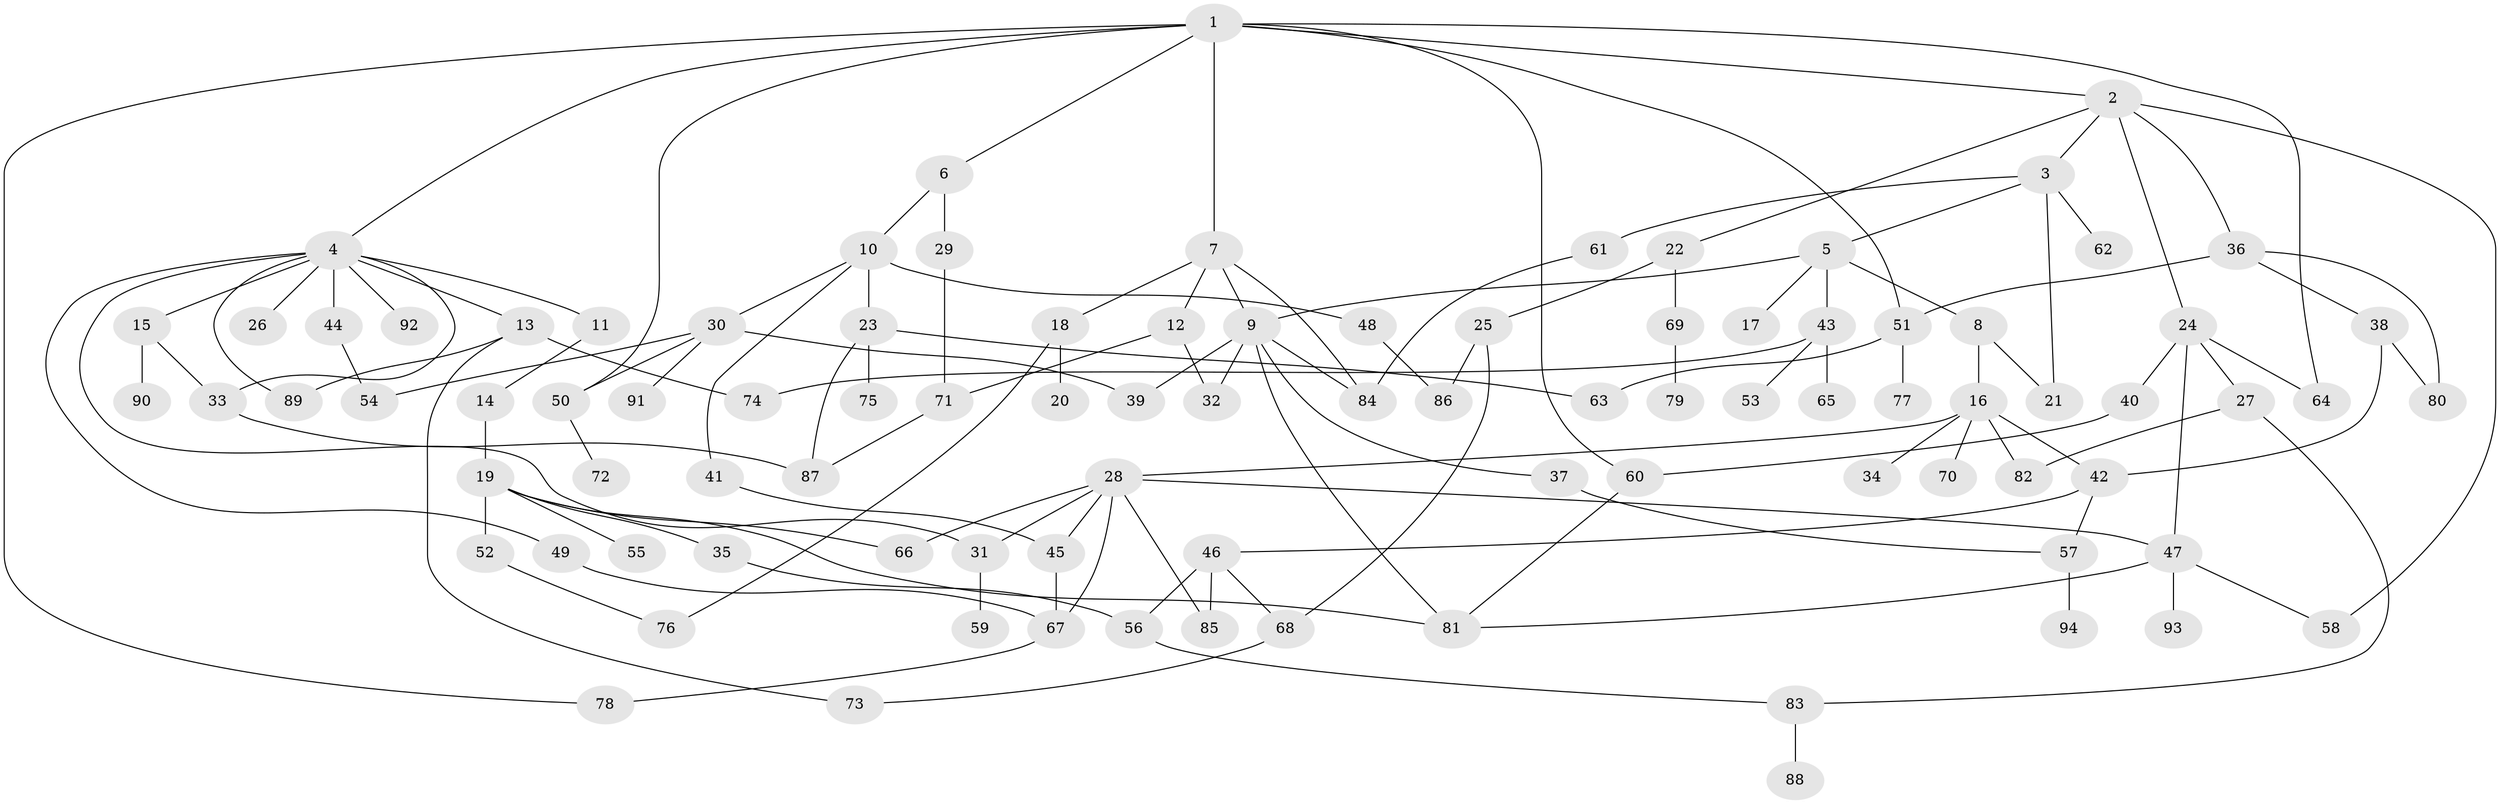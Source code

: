 // Generated by graph-tools (version 1.1) at 2025/34/03/09/25 02:34:32]
// undirected, 94 vertices, 133 edges
graph export_dot {
graph [start="1"]
  node [color=gray90,style=filled];
  1;
  2;
  3;
  4;
  5;
  6;
  7;
  8;
  9;
  10;
  11;
  12;
  13;
  14;
  15;
  16;
  17;
  18;
  19;
  20;
  21;
  22;
  23;
  24;
  25;
  26;
  27;
  28;
  29;
  30;
  31;
  32;
  33;
  34;
  35;
  36;
  37;
  38;
  39;
  40;
  41;
  42;
  43;
  44;
  45;
  46;
  47;
  48;
  49;
  50;
  51;
  52;
  53;
  54;
  55;
  56;
  57;
  58;
  59;
  60;
  61;
  62;
  63;
  64;
  65;
  66;
  67;
  68;
  69;
  70;
  71;
  72;
  73;
  74;
  75;
  76;
  77;
  78;
  79;
  80;
  81;
  82;
  83;
  84;
  85;
  86;
  87;
  88;
  89;
  90;
  91;
  92;
  93;
  94;
  1 -- 2;
  1 -- 4;
  1 -- 6;
  1 -- 7;
  1 -- 51;
  1 -- 78;
  1 -- 60;
  1 -- 64;
  1 -- 50;
  2 -- 3;
  2 -- 22;
  2 -- 24;
  2 -- 36;
  2 -- 58;
  3 -- 5;
  3 -- 61;
  3 -- 62;
  3 -- 21;
  4 -- 11;
  4 -- 13;
  4 -- 15;
  4 -- 26;
  4 -- 31;
  4 -- 44;
  4 -- 49;
  4 -- 92;
  4 -- 89;
  4 -- 33;
  5 -- 8;
  5 -- 9;
  5 -- 17;
  5 -- 43;
  6 -- 10;
  6 -- 29;
  7 -- 12;
  7 -- 18;
  7 -- 9;
  7 -- 84;
  8 -- 16;
  8 -- 21;
  9 -- 37;
  9 -- 84;
  9 -- 39;
  9 -- 81;
  9 -- 32;
  10 -- 23;
  10 -- 30;
  10 -- 41;
  10 -- 48;
  11 -- 14;
  12 -- 32;
  12 -- 71;
  13 -- 89;
  13 -- 73;
  13 -- 74;
  14 -- 19;
  15 -- 33;
  15 -- 90;
  16 -- 28;
  16 -- 34;
  16 -- 70;
  16 -- 82;
  16 -- 42;
  18 -- 20;
  18 -- 76;
  19 -- 35;
  19 -- 52;
  19 -- 55;
  19 -- 66;
  19 -- 81;
  22 -- 25;
  22 -- 69;
  23 -- 75;
  23 -- 87;
  23 -- 63;
  24 -- 27;
  24 -- 40;
  24 -- 64;
  24 -- 47;
  25 -- 68;
  25 -- 86;
  27 -- 82;
  27 -- 83;
  28 -- 45;
  28 -- 47;
  28 -- 67;
  28 -- 85;
  28 -- 66;
  28 -- 31;
  29 -- 71;
  30 -- 39;
  30 -- 50;
  30 -- 91;
  30 -- 54;
  31 -- 59;
  33 -- 87;
  35 -- 56;
  36 -- 38;
  36 -- 80;
  36 -- 51;
  37 -- 57;
  38 -- 42;
  38 -- 80;
  40 -- 60;
  41 -- 45;
  42 -- 46;
  42 -- 57;
  43 -- 53;
  43 -- 65;
  43 -- 74;
  44 -- 54;
  45 -- 67;
  46 -- 85;
  46 -- 56;
  46 -- 68;
  47 -- 58;
  47 -- 81;
  47 -- 93;
  48 -- 86;
  49 -- 67;
  50 -- 72;
  51 -- 63;
  51 -- 77;
  52 -- 76;
  56 -- 83;
  57 -- 94;
  60 -- 81;
  61 -- 84;
  67 -- 78;
  68 -- 73;
  69 -- 79;
  71 -- 87;
  83 -- 88;
}
